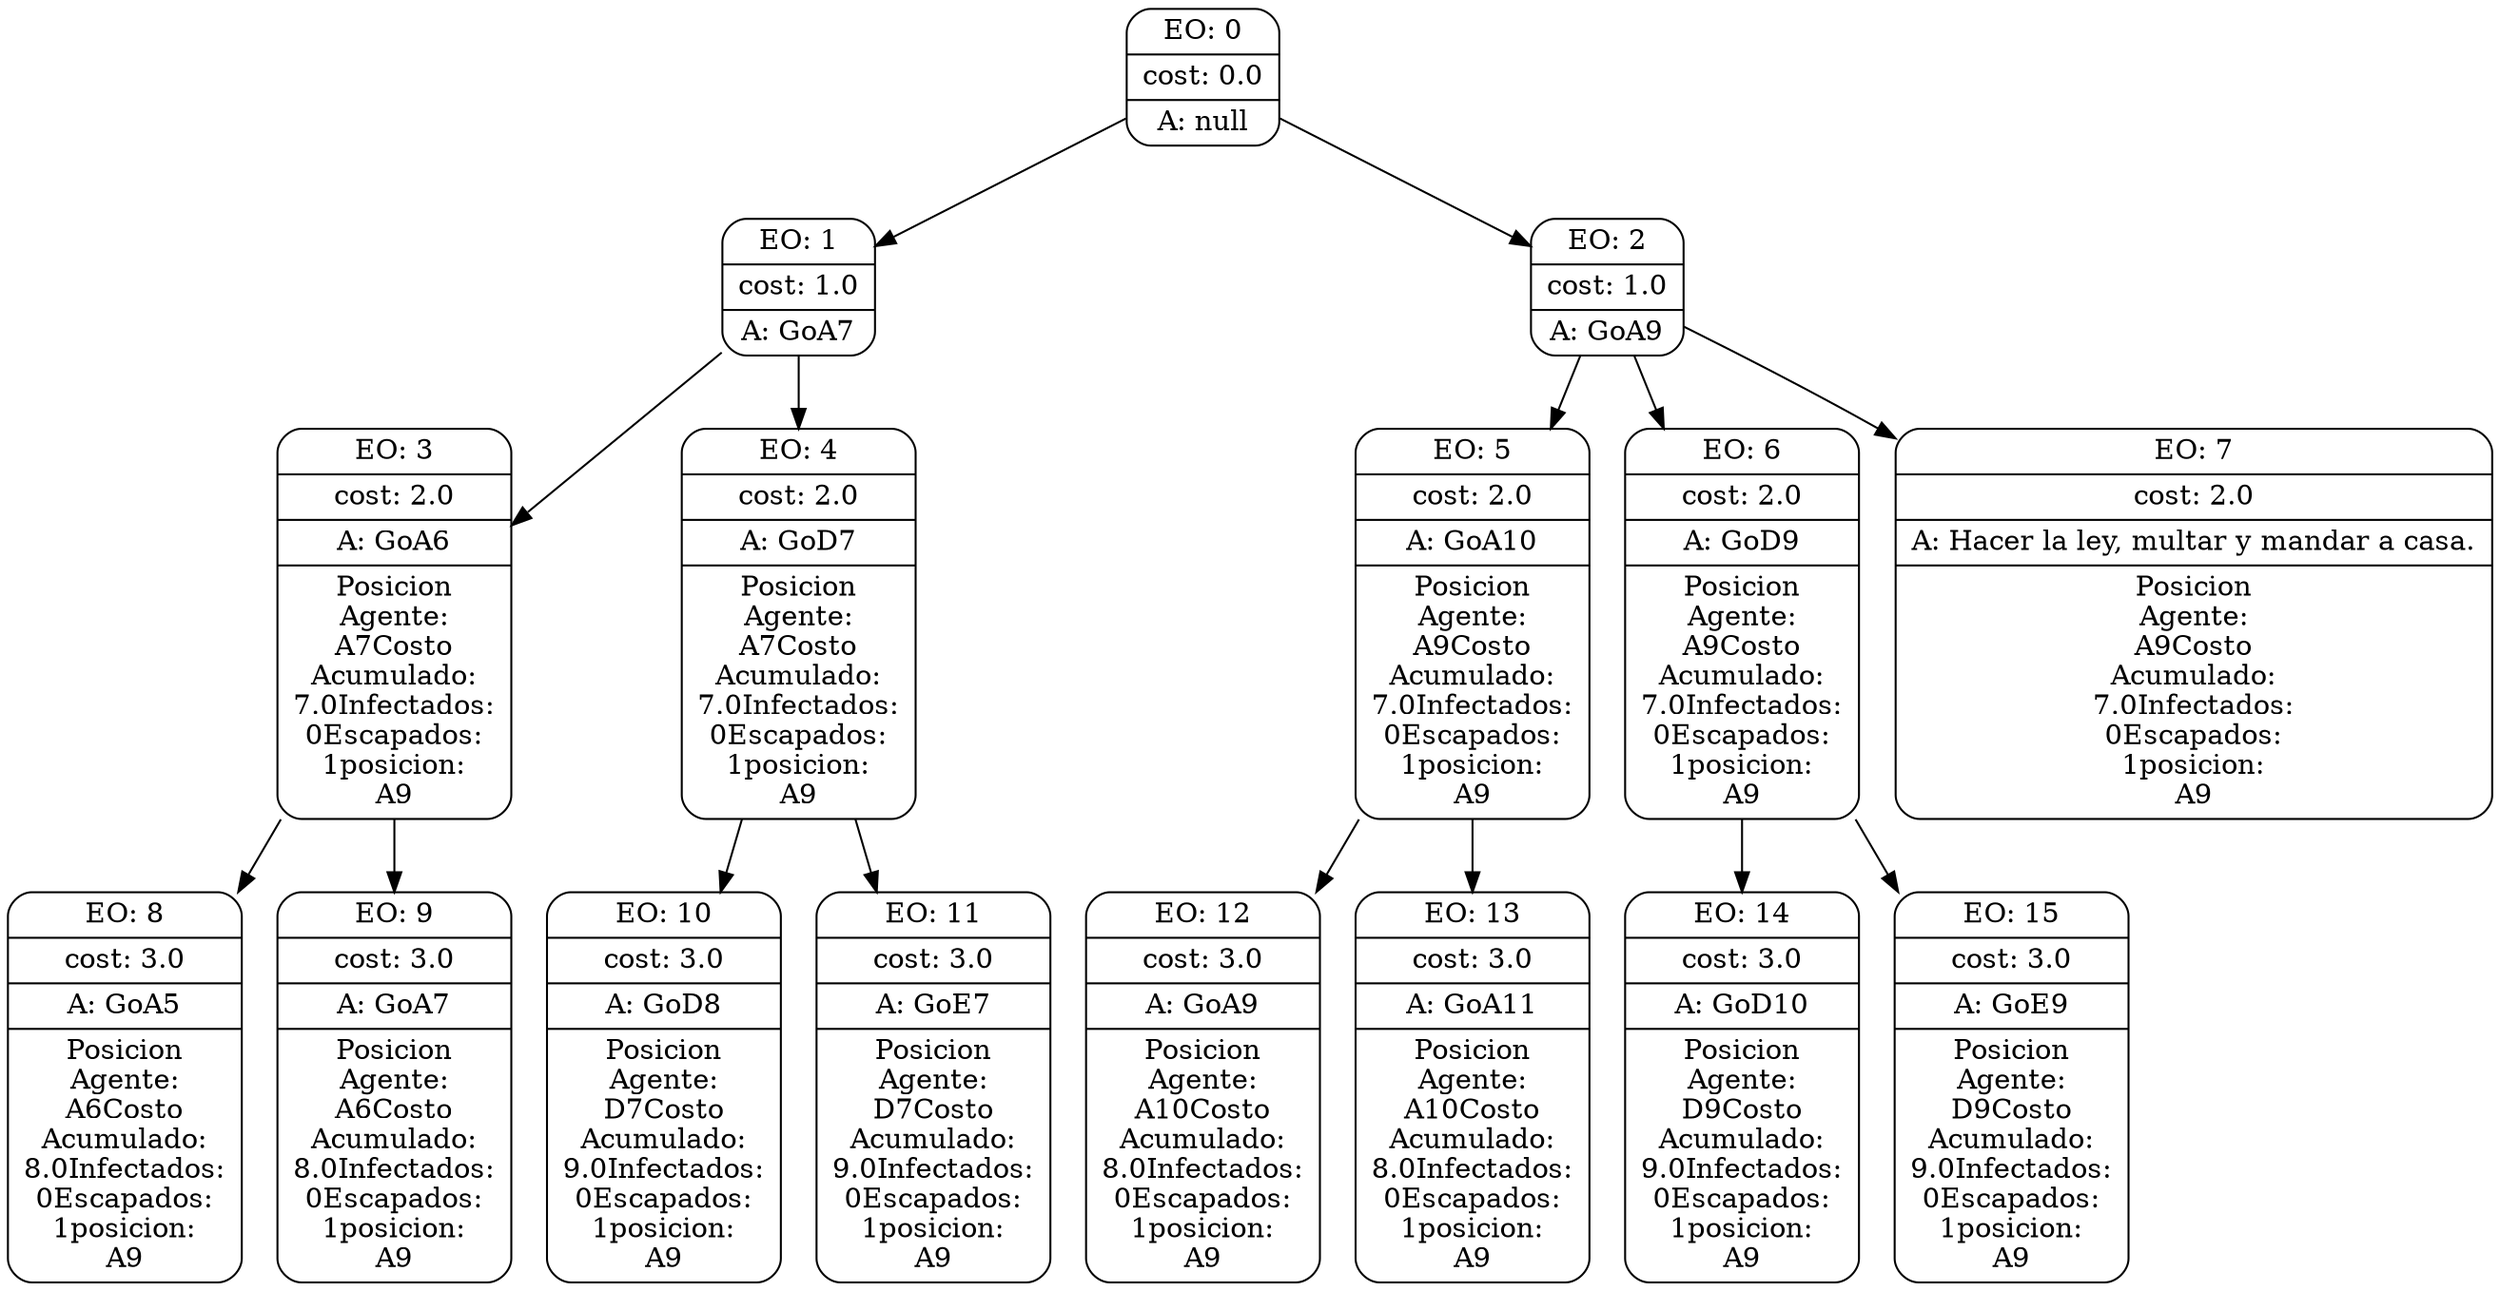 digraph g {
node [shape = Mrecord];
nodo0[label="{EO: 0|cost: 0.0|A: null}"]
nodo1[label="{EO: 1|cost: 1.0|A: GoA7}"]
nodo3[label="{EO: 3|cost: 2.0|A: GoA6|
Posicion\nAgente:\nA7
Costo\nAcumulado:\n7.0
Infectados:\n0
Escapados:\n1
	posicion:\nA9
}"]
nodo8[label="{EO: 8|cost: 3.0|A: GoA5|
Posicion\nAgente:\nA6
Costo\nAcumulado:\n8.0
Infectados:\n0
Escapados:\n1
	posicion:\nA9
}"]

nodo3 -> nodo8;
nodo9[label="{EO: 9|cost: 3.0|A: GoA7|
Posicion\nAgente:\nA6
Costo\nAcumulado:\n8.0
Infectados:\n0
Escapados:\n1
	posicion:\nA9
}"]

nodo3 -> nodo9;

nodo1 -> nodo3;
nodo4[label="{EO: 4|cost: 2.0|A: GoD7|
Posicion\nAgente:\nA7
Costo\nAcumulado:\n7.0
Infectados:\n0
Escapados:\n1
	posicion:\nA9
}"]
nodo10[label="{EO: 10|cost: 3.0|A: GoD8|
Posicion\nAgente:\nD7
Costo\nAcumulado:\n9.0
Infectados:\n0
Escapados:\n1
	posicion:\nA9
}"]

nodo4 -> nodo10;
nodo11[label="{EO: 11|cost: 3.0|A: GoE7|
Posicion\nAgente:\nD7
Costo\nAcumulado:\n9.0
Infectados:\n0
Escapados:\n1
	posicion:\nA9
}"]

nodo4 -> nodo11;

nodo1 -> nodo4;

nodo0 -> nodo1;
nodo2[label="{EO: 2|cost: 1.0|A: GoA9}"]
nodo5[label="{EO: 5|cost: 2.0|A: GoA10|
Posicion\nAgente:\nA9
Costo\nAcumulado:\n7.0
Infectados:\n0
Escapados:\n1
	posicion:\nA9
}"]
nodo12[label="{EO: 12|cost: 3.0|A: GoA9|
Posicion\nAgente:\nA10
Costo\nAcumulado:\n8.0
Infectados:\n0
Escapados:\n1
	posicion:\nA9
}"]

nodo5 -> nodo12;
nodo13[label="{EO: 13|cost: 3.0|A: GoA11|
Posicion\nAgente:\nA10
Costo\nAcumulado:\n8.0
Infectados:\n0
Escapados:\n1
	posicion:\nA9
}"]

nodo5 -> nodo13;

nodo2 -> nodo5;
nodo6[label="{EO: 6|cost: 2.0|A: GoD9|
Posicion\nAgente:\nA9
Costo\nAcumulado:\n7.0
Infectados:\n0
Escapados:\n1
	posicion:\nA9
}"]
nodo14[label="{EO: 14|cost: 3.0|A: GoD10|
Posicion\nAgente:\nD9
Costo\nAcumulado:\n9.0
Infectados:\n0
Escapados:\n1
	posicion:\nA9
}"]

nodo6 -> nodo14;
nodo15[label="{EO: 15|cost: 3.0|A: GoE9|
Posicion\nAgente:\nD9
Costo\nAcumulado:\n9.0
Infectados:\n0
Escapados:\n1
	posicion:\nA9
}"]

nodo6 -> nodo15;

nodo2 -> nodo6;
nodo7[label="{EO: 7|cost: 2.0|A: Hacer la ley, multar y mandar a casa.|
Posicion\nAgente:\nA9
Costo\nAcumulado:\n7.0
Infectados:\n0
Escapados:\n1
	posicion:\nA9
}"]

nodo2 -> nodo7;

nodo0 -> nodo2;


}